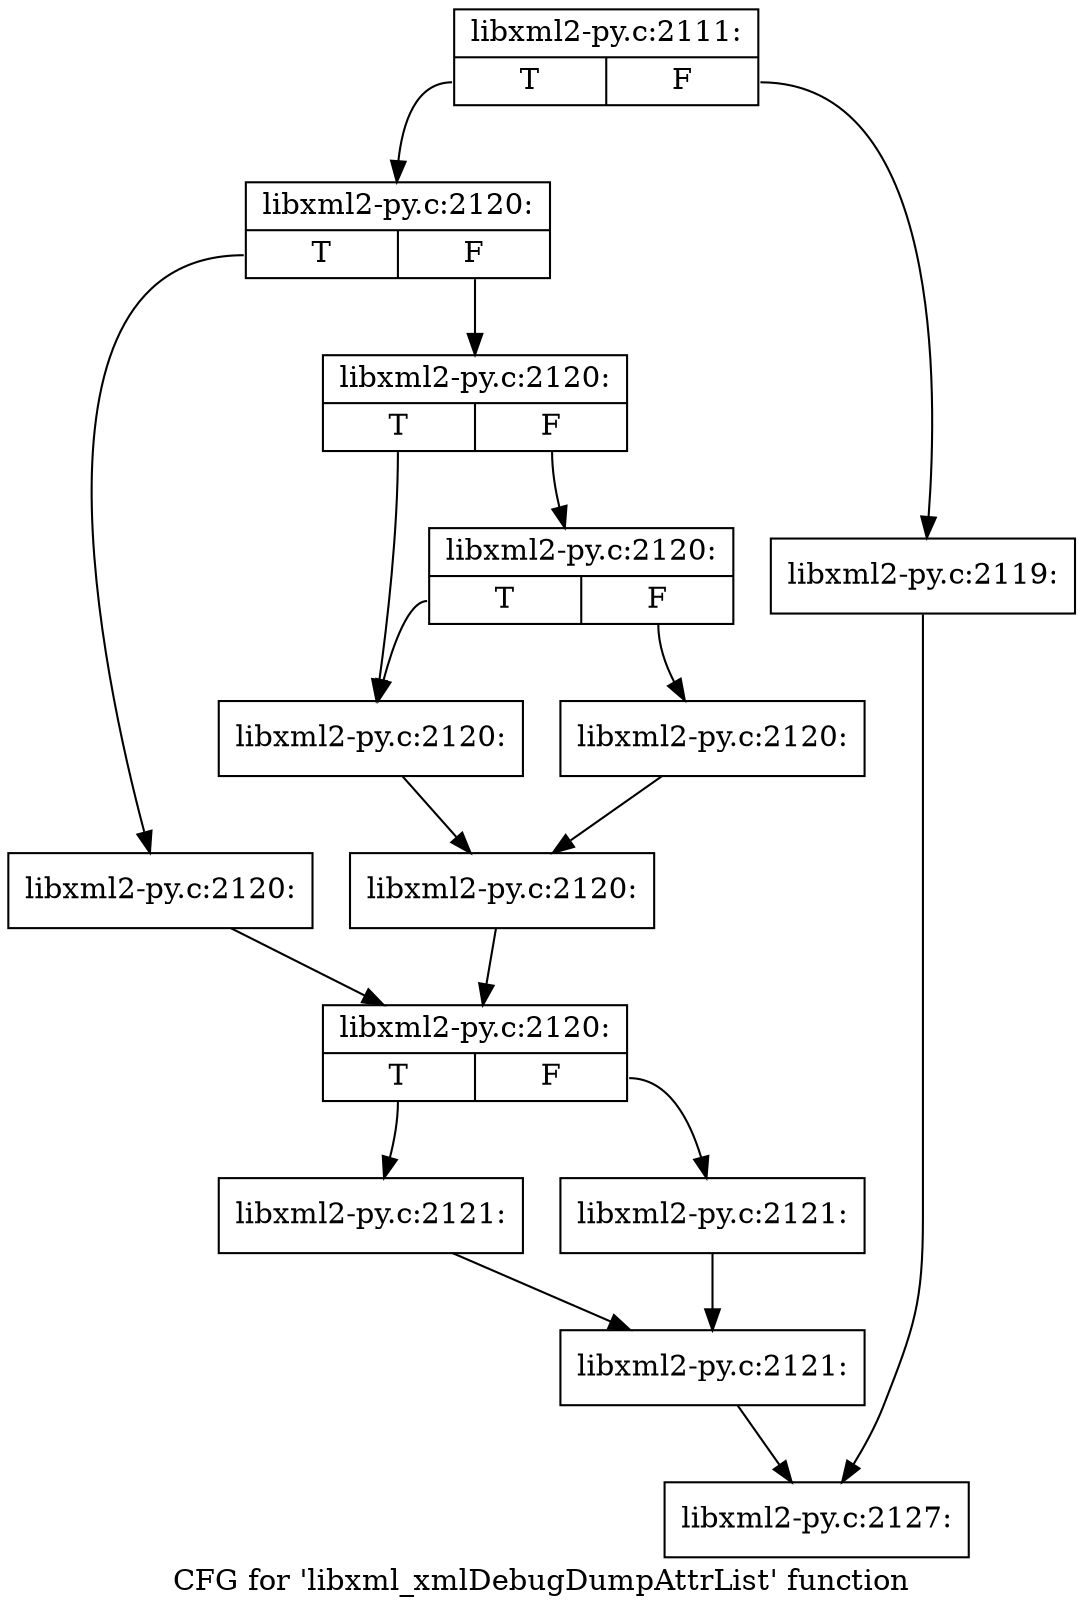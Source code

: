 digraph "CFG for 'libxml_xmlDebugDumpAttrList' function" {
	label="CFG for 'libxml_xmlDebugDumpAttrList' function";

	Node0x3dc5940 [shape=record,label="{libxml2-py.c:2111:|{<s0>T|<s1>F}}"];
	Node0x3dc5940:s0 -> Node0x3dcf980;
	Node0x3dc5940:s1 -> Node0x3dcf930;
	Node0x3dcf930 [shape=record,label="{libxml2-py.c:2119:}"];
	Node0x3dcf930 -> Node0x3dc5c70;
	Node0x3dcf980 [shape=record,label="{libxml2-py.c:2120:|{<s0>T|<s1>F}}"];
	Node0x3dcf980:s0 -> Node0x3dd02a0;
	Node0x3dcf980:s1 -> Node0x3dd02f0;
	Node0x3dd02a0 [shape=record,label="{libxml2-py.c:2120:}"];
	Node0x3dd02a0 -> Node0x3dd0340;
	Node0x3dd02f0 [shape=record,label="{libxml2-py.c:2120:|{<s0>T|<s1>F}}"];
	Node0x3dd02f0:s0 -> Node0x3dd04e0;
	Node0x3dd02f0:s1 -> Node0x3dd05d0;
	Node0x3dd05d0 [shape=record,label="{libxml2-py.c:2120:|{<s0>T|<s1>F}}"];
	Node0x3dd05d0:s0 -> Node0x3dd04e0;
	Node0x3dd05d0:s1 -> Node0x3dd0530;
	Node0x3dd04e0 [shape=record,label="{libxml2-py.c:2120:}"];
	Node0x3dd04e0 -> Node0x3dd0580;
	Node0x3dd0530 [shape=record,label="{libxml2-py.c:2120:}"];
	Node0x3dd0530 -> Node0x3dd0580;
	Node0x3dd0580 [shape=record,label="{libxml2-py.c:2120:}"];
	Node0x3dd0580 -> Node0x3dd0340;
	Node0x3dd0340 [shape=record,label="{libxml2-py.c:2120:|{<s0>T|<s1>F}}"];
	Node0x3dd0340:s0 -> Node0x3dd1130;
	Node0x3dd0340:s1 -> Node0x3dd1180;
	Node0x3dd1130 [shape=record,label="{libxml2-py.c:2121:}"];
	Node0x3dd1130 -> Node0x3dd11d0;
	Node0x3dd1180 [shape=record,label="{libxml2-py.c:2121:}"];
	Node0x3dd1180 -> Node0x3dd11d0;
	Node0x3dd11d0 [shape=record,label="{libxml2-py.c:2121:}"];
	Node0x3dd11d0 -> Node0x3dc5c70;
	Node0x3dc5c70 [shape=record,label="{libxml2-py.c:2127:}"];
}
